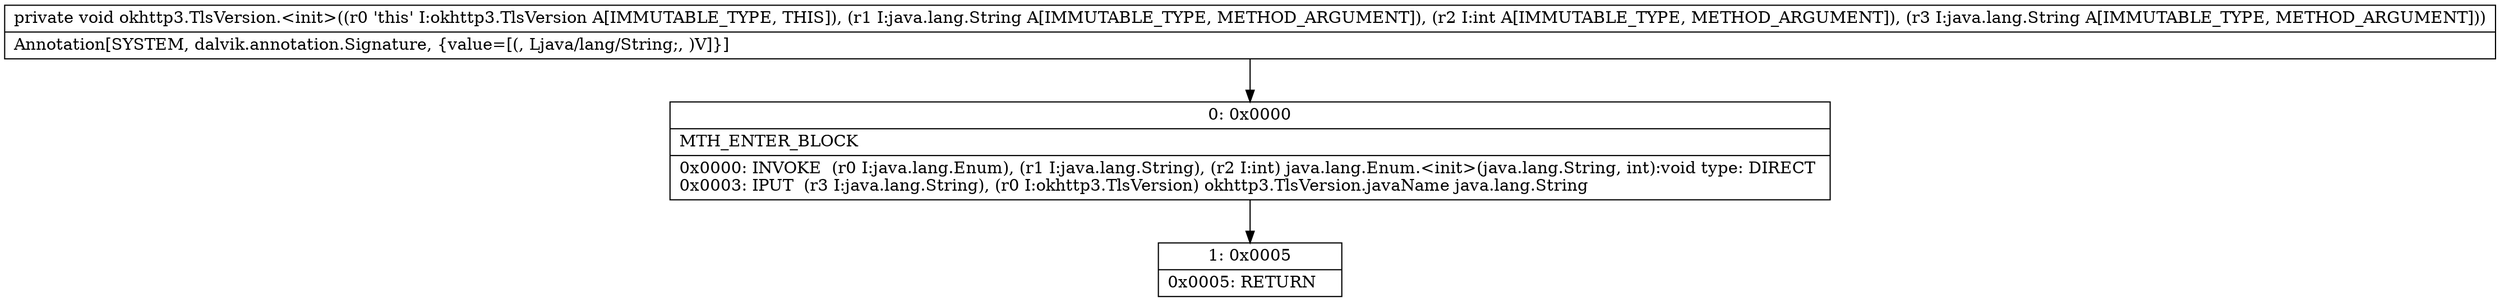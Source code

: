 digraph "CFG forokhttp3.TlsVersion.\<init\>(Ljava\/lang\/String;ILjava\/lang\/String;)V" {
Node_0 [shape=record,label="{0\:\ 0x0000|MTH_ENTER_BLOCK\l|0x0000: INVOKE  (r0 I:java.lang.Enum), (r1 I:java.lang.String), (r2 I:int) java.lang.Enum.\<init\>(java.lang.String, int):void type: DIRECT \l0x0003: IPUT  (r3 I:java.lang.String), (r0 I:okhttp3.TlsVersion) okhttp3.TlsVersion.javaName java.lang.String \l}"];
Node_1 [shape=record,label="{1\:\ 0x0005|0x0005: RETURN   \l}"];
MethodNode[shape=record,label="{private void okhttp3.TlsVersion.\<init\>((r0 'this' I:okhttp3.TlsVersion A[IMMUTABLE_TYPE, THIS]), (r1 I:java.lang.String A[IMMUTABLE_TYPE, METHOD_ARGUMENT]), (r2 I:int A[IMMUTABLE_TYPE, METHOD_ARGUMENT]), (r3 I:java.lang.String A[IMMUTABLE_TYPE, METHOD_ARGUMENT]))  | Annotation[SYSTEM, dalvik.annotation.Signature, \{value=[(, Ljava\/lang\/String;, )V]\}]\l}"];
MethodNode -> Node_0;
Node_0 -> Node_1;
}

